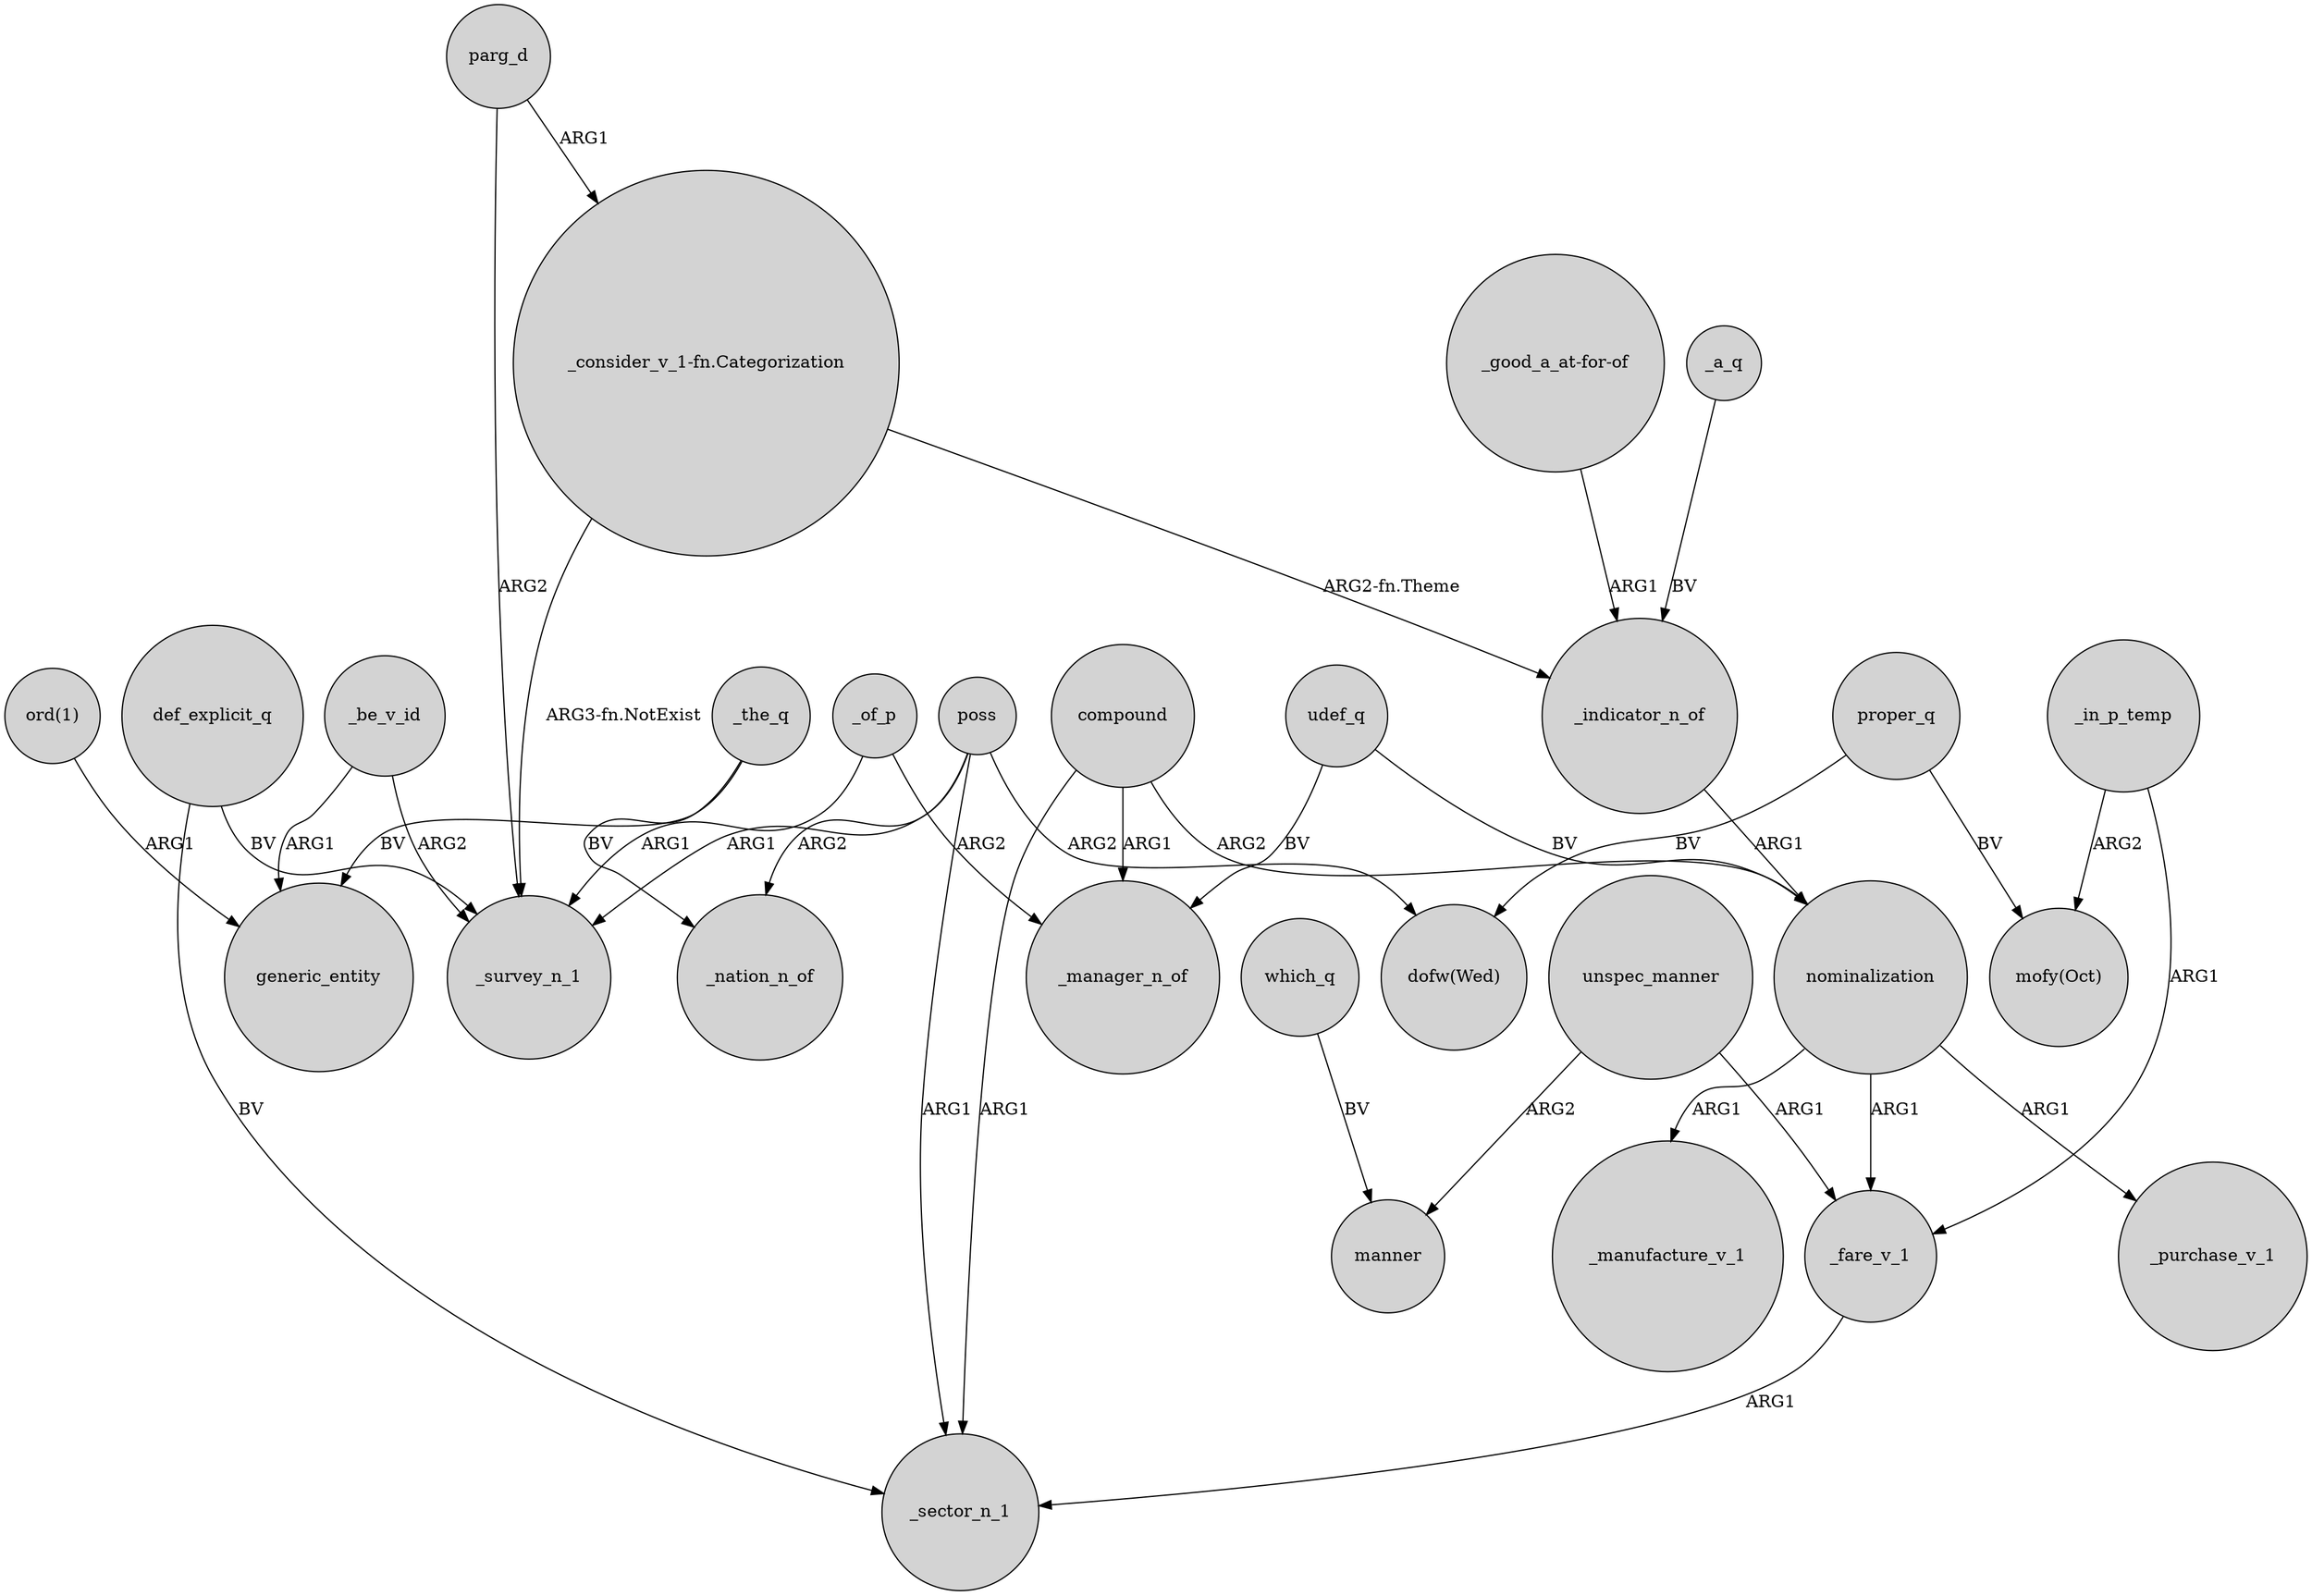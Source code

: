 digraph {
	node [shape=circle style=filled]
	"ord(1)" -> generic_entity [label=ARG1]
	_the_q -> generic_entity [label=BV]
	compound -> _manager_n_of [label=ARG1]
	_of_p -> _survey_n_1 [label=ARG1]
	"_consider_v_1-fn.Categorization" -> _survey_n_1 [label="ARG3-fn.NotExist"]
	parg_d -> _survey_n_1 [label=ARG2]
	compound -> _sector_n_1 [label=ARG1]
	unspec_manner -> _fare_v_1 [label=ARG1]
	nominalization -> _purchase_v_1 [label=ARG1]
	parg_d -> "_consider_v_1-fn.Categorization" [label=ARG1]
	def_explicit_q -> _sector_n_1 [label=BV]
	_fare_v_1 -> _sector_n_1 [label=ARG1]
	_in_p_temp -> _fare_v_1 [label=ARG1]
	nominalization -> _manufacture_v_1 [label=ARG1]
	_in_p_temp -> "mofy(Oct)" [label=ARG2]
	proper_q -> "mofy(Oct)" [label=BV]
	compound -> nominalization [label=ARG2]
	_be_v_id -> generic_entity [label=ARG1]
	which_q -> manner [label=BV]
	_be_v_id -> _survey_n_1 [label=ARG2]
	"_consider_v_1-fn.Categorization" -> _indicator_n_of [label="ARG2-fn.Theme"]
	poss -> _survey_n_1 [label=ARG1]
	def_explicit_q -> _survey_n_1 [label=BV]
	_indicator_n_of -> nominalization [label=ARG1]
	_the_q -> _nation_n_of [label=BV]
	proper_q -> "dofw(Wed)" [label=BV]
	_a_q -> _indicator_n_of [label=BV]
	udef_q -> nominalization [label=BV]
	poss -> _nation_n_of [label=ARG2]
	udef_q -> _manager_n_of [label=BV]
	poss -> _sector_n_1 [label=ARG1]
	poss -> "dofw(Wed)" [label=ARG2]
	nominalization -> _fare_v_1 [label=ARG1]
	unspec_manner -> manner [label=ARG2]
	"_good_a_at-for-of" -> _indicator_n_of [label=ARG1]
	_of_p -> _manager_n_of [label=ARG2]
}
